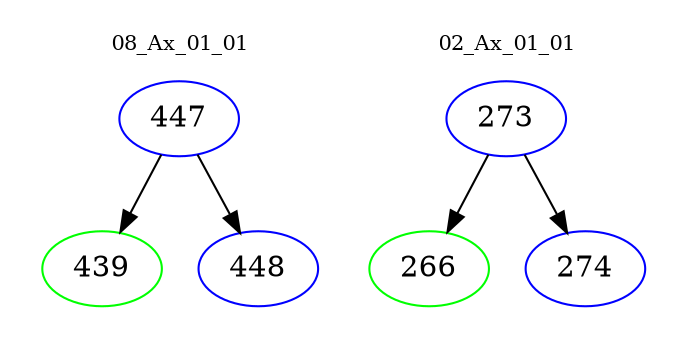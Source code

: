 digraph{
subgraph cluster_0 {
color = white
label = "08_Ax_01_01";
fontsize=10;
T0_447 [label="447", color="blue"]
T0_447 -> T0_439 [color="black"]
T0_439 [label="439", color="green"]
T0_447 -> T0_448 [color="black"]
T0_448 [label="448", color="blue"]
}
subgraph cluster_1 {
color = white
label = "02_Ax_01_01";
fontsize=10;
T1_273 [label="273", color="blue"]
T1_273 -> T1_266 [color="black"]
T1_266 [label="266", color="green"]
T1_273 -> T1_274 [color="black"]
T1_274 [label="274", color="blue"]
}
}
